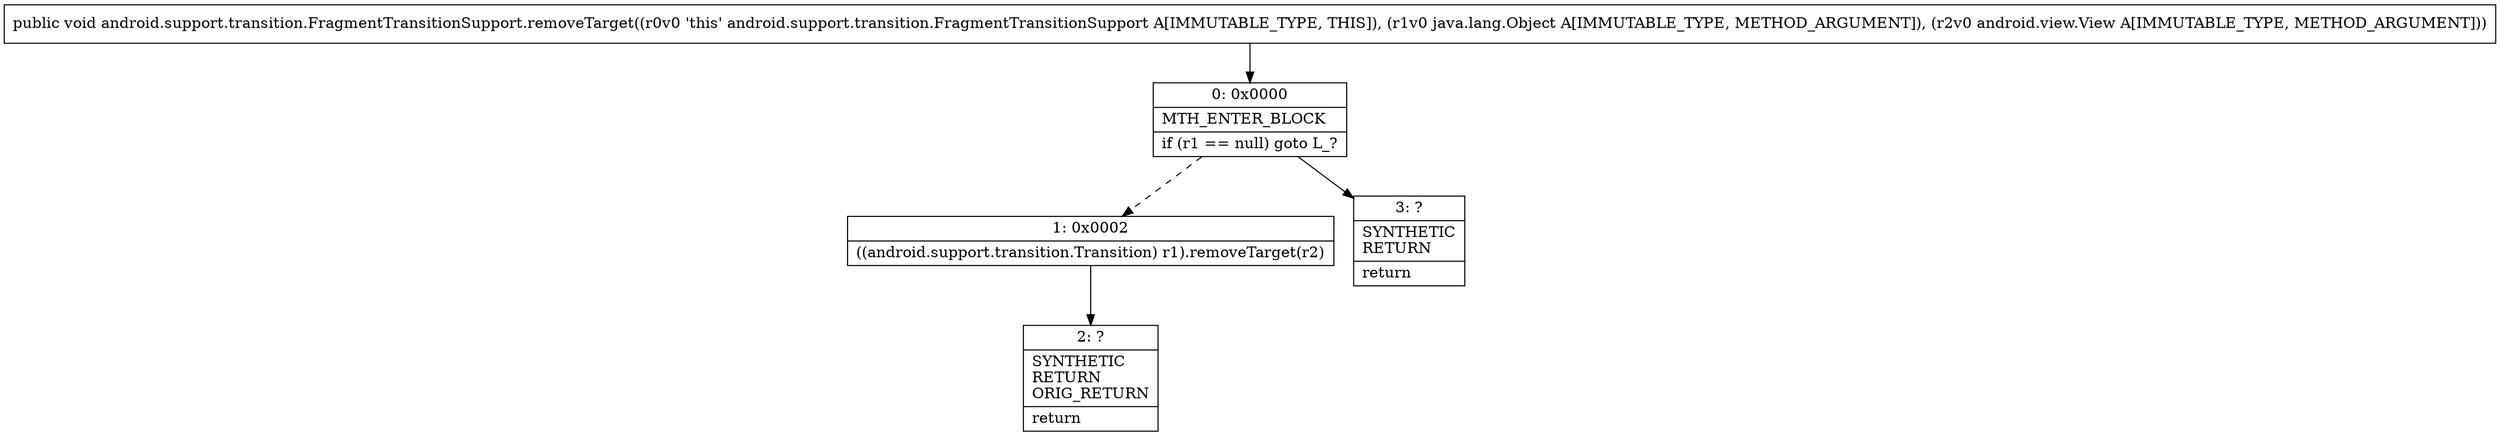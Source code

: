 digraph "CFG forandroid.support.transition.FragmentTransitionSupport.removeTarget(Ljava\/lang\/Object;Landroid\/view\/View;)V" {
Node_0 [shape=record,label="{0\:\ 0x0000|MTH_ENTER_BLOCK\l|if (r1 == null) goto L_?\l}"];
Node_1 [shape=record,label="{1\:\ 0x0002|((android.support.transition.Transition) r1).removeTarget(r2)\l}"];
Node_2 [shape=record,label="{2\:\ ?|SYNTHETIC\lRETURN\lORIG_RETURN\l|return\l}"];
Node_3 [shape=record,label="{3\:\ ?|SYNTHETIC\lRETURN\l|return\l}"];
MethodNode[shape=record,label="{public void android.support.transition.FragmentTransitionSupport.removeTarget((r0v0 'this' android.support.transition.FragmentTransitionSupport A[IMMUTABLE_TYPE, THIS]), (r1v0 java.lang.Object A[IMMUTABLE_TYPE, METHOD_ARGUMENT]), (r2v0 android.view.View A[IMMUTABLE_TYPE, METHOD_ARGUMENT])) }"];
MethodNode -> Node_0;
Node_0 -> Node_1[style=dashed];
Node_0 -> Node_3;
Node_1 -> Node_2;
}

